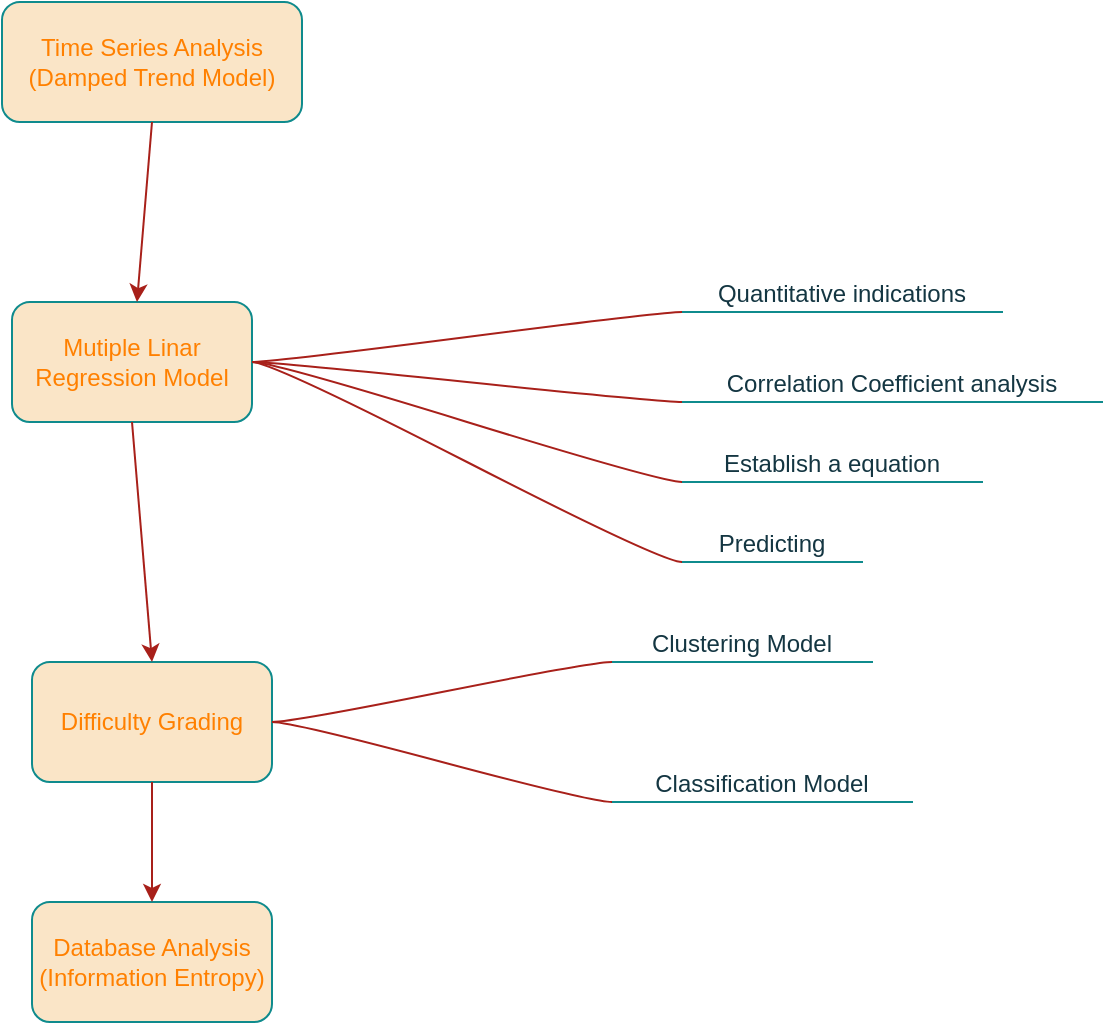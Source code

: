 <mxfile version="20.8.3" type="github"><diagram id="ExtOUQLRI1OSPBIpkbbS" name="第 1 页"><mxGraphModel dx="747" dy="438" grid="1" gridSize="10" guides="1" tooltips="1" connect="1" arrows="1" fold="1" page="1" pageScale="1" pageWidth="827" pageHeight="1169" math="0" shadow="0"><root><mxCell id="0"/><mxCell id="1" parent="0"/><mxCell id="yHwjld67-5PAx58YCMeK-3" value="&lt;font color=&quot;#ff8000&quot;&gt;Mutiple Linar Regression Model&lt;/font&gt;" style="rounded=1;whiteSpace=wrap;html=1;labelBackgroundColor=none;fillColor=#FAE5C7;strokeColor=#0F8B8D;fontColor=#143642;" vertex="1" parent="1"><mxGeometry x="120" y="280" width="120" height="60" as="geometry"/></mxCell><mxCell id="yHwjld67-5PAx58YCMeK-4" value="Quantitative indications" style="whiteSpace=wrap;html=1;shape=partialRectangle;top=0;left=0;bottom=1;right=0;points=[[0,1],[1,1]];fillColor=none;align=center;verticalAlign=bottom;routingCenterY=0.5;snapToPoint=1;recursiveResize=0;autosize=1;treeFolding=1;treeMoving=1;newEdgeStyle={&quot;edgeStyle&quot;:&quot;entityRelationEdgeStyle&quot;,&quot;startArrow&quot;:&quot;none&quot;,&quot;endArrow&quot;:&quot;none&quot;,&quot;segment&quot;:10,&quot;curved&quot;:1,&quot;sourcePerimeterSpacing&quot;:0,&quot;targetPerimeterSpacing&quot;:0};labelBackgroundColor=none;strokeColor=#0F8B8D;fontColor=#143642;" vertex="1" parent="1"><mxGeometry x="455" y="255" width="160" height="30" as="geometry"/></mxCell><mxCell id="yHwjld67-5PAx58YCMeK-5" value="" style="edgeStyle=entityRelationEdgeStyle;startArrow=none;endArrow=none;segment=10;curved=1;sourcePerimeterSpacing=0;targetPerimeterSpacing=0;rounded=0;exitX=1;exitY=0.5;exitDx=0;exitDy=0;labelBackgroundColor=none;strokeColor=#A8201A;fontColor=default;" edge="1" target="yHwjld67-5PAx58YCMeK-4" parent="1" source="yHwjld67-5PAx58YCMeK-3"><mxGeometry relative="1" as="geometry"><mxPoint x="250" y="160" as="sourcePoint"/></mxGeometry></mxCell><mxCell id="yHwjld67-5PAx58YCMeK-8" value="&lt;font color=&quot;#ff8000&quot;&gt;Difficulty Grading&lt;/font&gt;" style="rounded=1;whiteSpace=wrap;html=1;labelBackgroundColor=none;fillColor=#FAE5C7;strokeColor=#0F8B8D;fontColor=#143642;" vertex="1" parent="1"><mxGeometry x="130" y="460" width="120" height="60" as="geometry"/></mxCell><mxCell id="yHwjld67-5PAx58YCMeK-9" value="&lt;font color=&quot;#ff8000&quot;&gt;Database Analysis&lt;br&gt;(Information Entropy)&lt;/font&gt;" style="rounded=1;whiteSpace=wrap;html=1;labelBackgroundColor=none;fillColor=#FAE5C7;strokeColor=#0F8B8D;fontColor=#143642;" vertex="1" parent="1"><mxGeometry x="130" y="580" width="120" height="60" as="geometry"/></mxCell><mxCell id="yHwjld67-5PAx58YCMeK-10" value="Time Series Analysis&lt;br&gt;(Damped Trend Model)" style="rounded=1;whiteSpace=wrap;html=1;labelBackgroundColor=none;fillColor=#FAE5C7;strokeColor=#0F8B8D;fontColor=#FF8000;" vertex="1" parent="1"><mxGeometry x="115" y="130" width="150" height="60" as="geometry"/></mxCell><mxCell id="yHwjld67-5PAx58YCMeK-12" value="Correlation Coefficient analysis" style="whiteSpace=wrap;html=1;shape=partialRectangle;top=0;left=0;bottom=1;right=0;points=[[0,1],[1,1]];fillColor=none;align=center;verticalAlign=bottom;routingCenterY=0.5;snapToPoint=1;recursiveResize=0;autosize=1;treeFolding=1;treeMoving=1;newEdgeStyle={&quot;edgeStyle&quot;:&quot;entityRelationEdgeStyle&quot;,&quot;startArrow&quot;:&quot;none&quot;,&quot;endArrow&quot;:&quot;none&quot;,&quot;segment&quot;:10,&quot;curved&quot;:1,&quot;sourcePerimeterSpacing&quot;:0,&quot;targetPerimeterSpacing&quot;:0};labelBackgroundColor=none;strokeColor=#0F8B8D;fontColor=#143642;" vertex="1" parent="1"><mxGeometry x="455" y="300" width="210" height="30" as="geometry"/></mxCell><mxCell id="yHwjld67-5PAx58YCMeK-13" value="" style="edgeStyle=entityRelationEdgeStyle;startArrow=none;endArrow=none;segment=10;curved=1;sourcePerimeterSpacing=0;targetPerimeterSpacing=0;rounded=0;exitX=1;exitY=0.5;exitDx=0;exitDy=0;labelBackgroundColor=none;strokeColor=#A8201A;fontColor=default;" edge="1" target="yHwjld67-5PAx58YCMeK-12" parent="1" source="yHwjld67-5PAx58YCMeK-3"><mxGeometry relative="1" as="geometry"><mxPoint x="390" y="130" as="sourcePoint"/></mxGeometry></mxCell><mxCell id="yHwjld67-5PAx58YCMeK-14" value="Establish a equation" style="whiteSpace=wrap;html=1;shape=partialRectangle;top=0;left=0;bottom=1;right=0;points=[[0,1],[1,1]];fillColor=none;align=center;verticalAlign=bottom;routingCenterY=0.5;snapToPoint=1;recursiveResize=0;autosize=1;treeFolding=1;treeMoving=1;newEdgeStyle={&quot;edgeStyle&quot;:&quot;entityRelationEdgeStyle&quot;,&quot;startArrow&quot;:&quot;none&quot;,&quot;endArrow&quot;:&quot;none&quot;,&quot;segment&quot;:10,&quot;curved&quot;:1,&quot;sourcePerimeterSpacing&quot;:0,&quot;targetPerimeterSpacing&quot;:0};labelBackgroundColor=none;strokeColor=#0F8B8D;fontColor=#143642;" vertex="1" parent="1"><mxGeometry x="455" y="340" width="150" height="30" as="geometry"/></mxCell><mxCell id="yHwjld67-5PAx58YCMeK-15" value="" style="edgeStyle=entityRelationEdgeStyle;startArrow=none;endArrow=none;segment=10;curved=1;sourcePerimeterSpacing=0;targetPerimeterSpacing=0;rounded=0;exitX=1;exitY=0.5;exitDx=0;exitDy=0;labelBackgroundColor=none;strokeColor=#A8201A;fontColor=default;" edge="1" target="yHwjld67-5PAx58YCMeK-14" parent="1" source="yHwjld67-5PAx58YCMeK-3"><mxGeometry relative="1" as="geometry"><mxPoint x="270" y="130" as="sourcePoint"/></mxGeometry></mxCell><mxCell id="yHwjld67-5PAx58YCMeK-16" value="Predicting" style="whiteSpace=wrap;html=1;shape=partialRectangle;top=0;left=0;bottom=1;right=0;points=[[0,1],[1,1]];fillColor=none;align=center;verticalAlign=bottom;routingCenterY=0.5;snapToPoint=1;recursiveResize=0;autosize=1;treeFolding=1;treeMoving=1;newEdgeStyle={&quot;edgeStyle&quot;:&quot;entityRelationEdgeStyle&quot;,&quot;startArrow&quot;:&quot;none&quot;,&quot;endArrow&quot;:&quot;none&quot;,&quot;segment&quot;:10,&quot;curved&quot;:1,&quot;sourcePerimeterSpacing&quot;:0,&quot;targetPerimeterSpacing&quot;:0};labelBackgroundColor=none;strokeColor=#0F8B8D;fontColor=#143642;" vertex="1" parent="1"><mxGeometry x="455" y="380" width="90" height="30" as="geometry"/></mxCell><mxCell id="yHwjld67-5PAx58YCMeK-17" value="" style="edgeStyle=entityRelationEdgeStyle;startArrow=none;endArrow=none;segment=10;curved=1;sourcePerimeterSpacing=0;targetPerimeterSpacing=0;rounded=0;exitX=1;exitY=0.5;exitDx=0;exitDy=0;labelBackgroundColor=none;strokeColor=#A8201A;fontColor=default;" edge="1" target="yHwjld67-5PAx58YCMeK-16" parent="1" source="yHwjld67-5PAx58YCMeK-3"><mxGeometry relative="1" as="geometry"><mxPoint x="277" y="140" as="sourcePoint"/></mxGeometry></mxCell><mxCell id="yHwjld67-5PAx58YCMeK-18" value="Clustering Model" style="whiteSpace=wrap;html=1;shape=partialRectangle;top=0;left=0;bottom=1;right=0;points=[[0,1],[1,1]];fillColor=none;align=center;verticalAlign=bottom;routingCenterY=0.5;snapToPoint=1;recursiveResize=0;autosize=1;treeFolding=1;treeMoving=1;newEdgeStyle={&quot;edgeStyle&quot;:&quot;entityRelationEdgeStyle&quot;,&quot;startArrow&quot;:&quot;none&quot;,&quot;endArrow&quot;:&quot;none&quot;,&quot;segment&quot;:10,&quot;curved&quot;:1,&quot;sourcePerimeterSpacing&quot;:0,&quot;targetPerimeterSpacing&quot;:0};labelBackgroundColor=none;strokeColor=#0F8B8D;fontColor=#143642;" vertex="1" parent="1"><mxGeometry x="420" y="430" width="130" height="30" as="geometry"/></mxCell><mxCell id="yHwjld67-5PAx58YCMeK-19" value="" style="edgeStyle=entityRelationEdgeStyle;startArrow=none;endArrow=none;segment=10;curved=1;sourcePerimeterSpacing=0;targetPerimeterSpacing=0;rounded=0;exitX=1;exitY=0.5;exitDx=0;exitDy=0;labelBackgroundColor=none;strokeColor=#A8201A;fontColor=default;" edge="1" target="yHwjld67-5PAx58YCMeK-18" parent="1" source="yHwjld67-5PAx58YCMeK-8"><mxGeometry relative="1" as="geometry"><mxPoint x="455" y="300" as="sourcePoint"/></mxGeometry></mxCell><mxCell id="yHwjld67-5PAx58YCMeK-20" value="Classification Model" style="whiteSpace=wrap;html=1;shape=partialRectangle;top=0;left=0;bottom=1;right=0;points=[[0,1],[1,1]];fillColor=none;align=center;verticalAlign=bottom;routingCenterY=0.5;snapToPoint=1;recursiveResize=0;autosize=1;treeFolding=1;treeMoving=1;newEdgeStyle={&quot;edgeStyle&quot;:&quot;entityRelationEdgeStyle&quot;,&quot;startArrow&quot;:&quot;none&quot;,&quot;endArrow&quot;:&quot;none&quot;,&quot;segment&quot;:10,&quot;curved&quot;:1,&quot;sourcePerimeterSpacing&quot;:0,&quot;targetPerimeterSpacing&quot;:0};labelBackgroundColor=none;strokeColor=#0F8B8D;fontColor=#143642;" vertex="1" parent="1"><mxGeometry x="420" y="500" width="150" height="30" as="geometry"/></mxCell><mxCell id="yHwjld67-5PAx58YCMeK-21" value="" style="edgeStyle=entityRelationEdgeStyle;startArrow=none;endArrow=none;segment=10;curved=1;sourcePerimeterSpacing=0;targetPerimeterSpacing=0;rounded=0;exitX=1;exitY=0.5;exitDx=0;exitDy=0;labelBackgroundColor=none;strokeColor=#A8201A;fontColor=default;" edge="1" target="yHwjld67-5PAx58YCMeK-20" parent="1" source="yHwjld67-5PAx58YCMeK-8"><mxGeometry relative="1" as="geometry"><mxPoint x="455" y="340" as="sourcePoint"/></mxGeometry></mxCell><mxCell id="yHwjld67-5PAx58YCMeK-22" value="" style="endArrow=classic;html=1;rounded=0;exitX=0.5;exitY=1;exitDx=0;exitDy=0;entryX=0.5;entryY=0;entryDx=0;entryDy=0;labelBackgroundColor=none;strokeColor=#A8201A;fontColor=default;" edge="1" parent="1" source="yHwjld67-5PAx58YCMeK-8" target="yHwjld67-5PAx58YCMeK-9"><mxGeometry width="50" height="50" relative="1" as="geometry"><mxPoint x="280" y="585" as="sourcePoint"/><mxPoint x="330" y="535" as="targetPoint"/></mxGeometry></mxCell><mxCell id="yHwjld67-5PAx58YCMeK-23" value="" style="endArrow=classic;html=1;rounded=0;exitX=0.5;exitY=1;exitDx=0;exitDy=0;labelBackgroundColor=none;strokeColor=#A8201A;fontColor=default;" edge="1" parent="1" source="yHwjld67-5PAx58YCMeK-10" target="yHwjld67-5PAx58YCMeK-3"><mxGeometry width="50" height="50" relative="1" as="geometry"><mxPoint x="60" y="370" as="sourcePoint"/><mxPoint x="110" y="320" as="targetPoint"/></mxGeometry></mxCell><mxCell id="yHwjld67-5PAx58YCMeK-24" value="" style="endArrow=classic;html=1;rounded=0;entryX=0.5;entryY=0;entryDx=0;entryDy=0;exitX=0.5;exitY=1;exitDx=0;exitDy=0;labelBackgroundColor=none;strokeColor=#A8201A;fontColor=default;" edge="1" parent="1" source="yHwjld67-5PAx58YCMeK-3" target="yHwjld67-5PAx58YCMeK-8"><mxGeometry width="50" height="50" relative="1" as="geometry"><mxPoint x="150" y="410" as="sourcePoint"/><mxPoint x="90" y="390" as="targetPoint"/></mxGeometry></mxCell></root></mxGraphModel></diagram></mxfile>